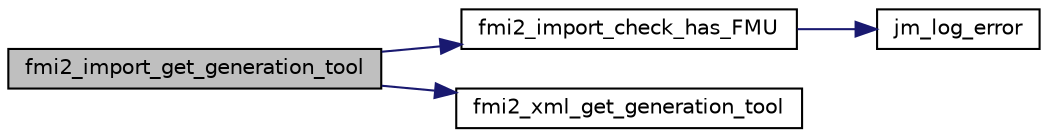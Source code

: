 digraph "fmi2_import_get_generation_tool"
{
  edge [fontname="Helvetica",fontsize="10",labelfontname="Helvetica",labelfontsize="10"];
  node [fontname="Helvetica",fontsize="10",shape=record];
  rankdir="LR";
  Node88 [label="fmi2_import_get_generation_tool",height=0.2,width=0.4,color="black", fillcolor="grey75", style="filled", fontcolor="black"];
  Node88 -> Node89 [color="midnightblue",fontsize="10",style="solid",fontname="Helvetica"];
  Node89 [label="fmi2_import_check_has_FMU",height=0.2,width=0.4,color="black", fillcolor="white", style="filled",URL="$d3/df2/fmi2__import_8c.html#a8081f28cd4f12875a98a03a4172dafe4"];
  Node89 -> Node90 [color="midnightblue",fontsize="10",style="solid",fontname="Helvetica"];
  Node90 [label="jm_log_error",height=0.2,width=0.4,color="black", fillcolor="white", style="filled",URL="$d6/dac/group__jm__callbacks.html#gada5096ac90f8adc61a90b76597c4ae05",tooltip="Send a error message to the logger function. See jm_log() for details. "];
  Node88 -> Node91 [color="midnightblue",fontsize="10",style="solid",fontname="Helvetica"];
  Node91 [label="fmi2_xml_get_generation_tool",height=0.2,width=0.4,color="black", fillcolor="white", style="filled",URL="$de/d1e/group__fmi2__xml__gen.html#ga19a66cf152dcd68d4a241cfc3af8d216"];
}
